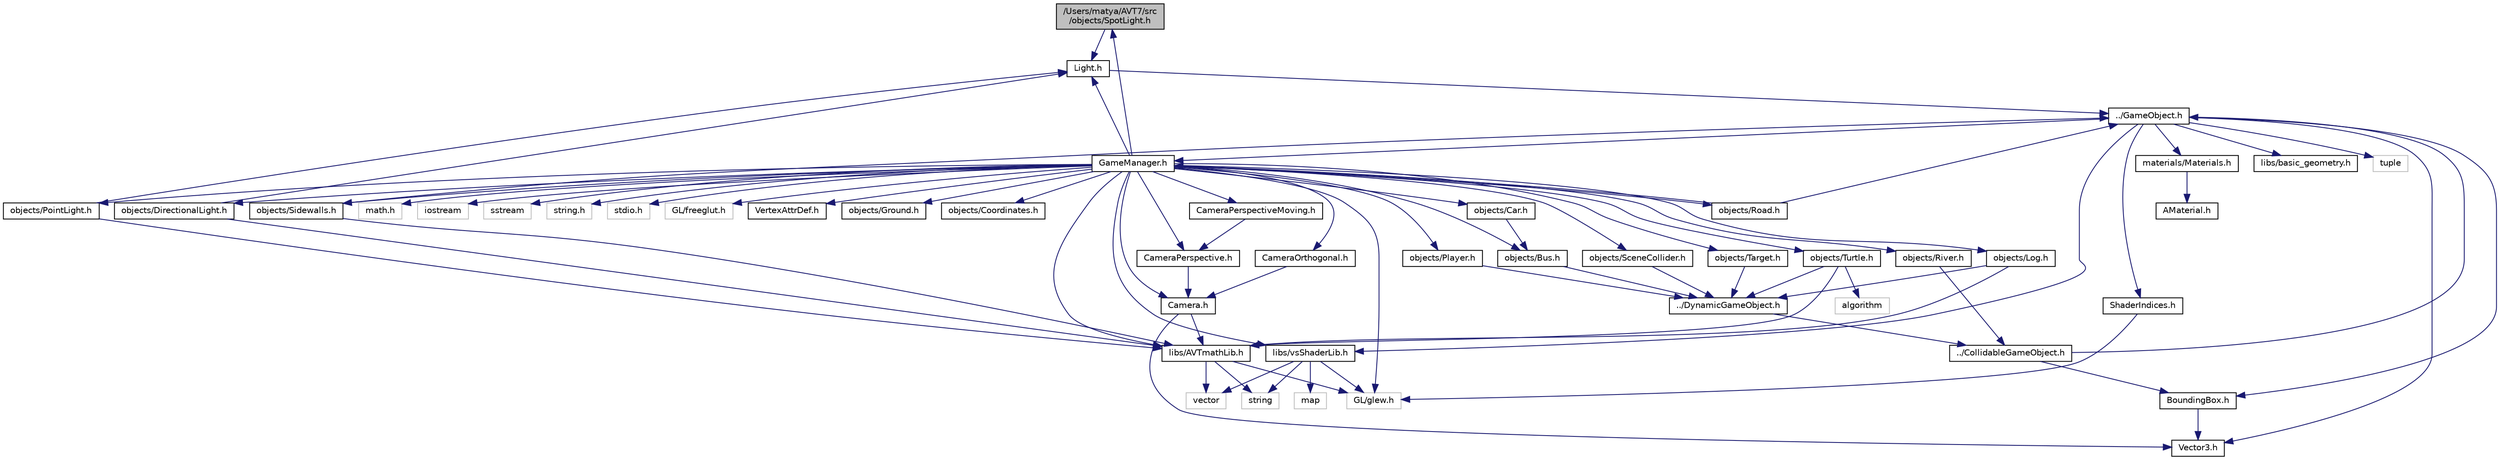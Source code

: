 digraph "/Users/matya/AVT7/src/objects/SpotLight.h"
{
  edge [fontname="Helvetica",fontsize="10",labelfontname="Helvetica",labelfontsize="10"];
  node [fontname="Helvetica",fontsize="10",shape=record];
  Node0 [label="/Users/matya/AVT7/src\l/objects/SpotLight.h",height=0.2,width=0.4,color="black", fillcolor="grey75", style="filled", fontcolor="black"];
  Node0 -> Node1 [color="midnightblue",fontsize="10",style="solid"];
  Node1 [label="Light.h",height=0.2,width=0.4,color="black", fillcolor="white", style="filled",URL="$_light_8h.html"];
  Node1 -> Node2 [color="midnightblue",fontsize="10",style="solid"];
  Node2 [label="../GameObject.h",height=0.2,width=0.4,color="black", fillcolor="white", style="filled",URL="$_game_object_8h.html"];
  Node2 -> Node3 [color="midnightblue",fontsize="10",style="solid"];
  Node3 [label="libs/basic_geometry.h",height=0.2,width=0.4,color="black", fillcolor="white", style="filled",URL="$basic__geometry_8h.html"];
  Node2 -> Node4 [color="midnightblue",fontsize="10",style="solid"];
  Node4 [label="tuple",height=0.2,width=0.4,color="grey75", fillcolor="white", style="filled"];
  Node2 -> Node5 [color="midnightblue",fontsize="10",style="solid"];
  Node5 [label="Vector3.h",height=0.2,width=0.4,color="black", fillcolor="white", style="filled",URL="$_vector3_8h.html"];
  Node2 -> Node6 [color="midnightblue",fontsize="10",style="solid"];
  Node6 [label="ShaderIndices.h",height=0.2,width=0.4,color="black", fillcolor="white", style="filled",URL="$_shader_indices_8h.html"];
  Node6 -> Node7 [color="midnightblue",fontsize="10",style="solid"];
  Node7 [label="GL/glew.h",height=0.2,width=0.4,color="grey75", fillcolor="white", style="filled"];
  Node2 -> Node8 [color="midnightblue",fontsize="10",style="solid"];
  Node8 [label="BoundingBox.h",height=0.2,width=0.4,color="black", fillcolor="white", style="filled",URL="$_bounding_box_8h.html"];
  Node8 -> Node5 [color="midnightblue",fontsize="10",style="solid"];
  Node2 -> Node9 [color="midnightblue",fontsize="10",style="solid"];
  Node9 [label="materials/Materials.h",height=0.2,width=0.4,color="black", fillcolor="white", style="filled",URL="$_materials_8h.html"];
  Node9 -> Node10 [color="midnightblue",fontsize="10",style="solid"];
  Node10 [label="AMaterial.h",height=0.2,width=0.4,color="black", fillcolor="white", style="filled",URL="$_a_material_8h.html"];
  Node2 -> Node11 [color="midnightblue",fontsize="10",style="solid"];
  Node11 [label="GameManager.h",height=0.2,width=0.4,color="black", fillcolor="white", style="filled",URL="$_game_manager_8h.html"];
  Node11 -> Node12 [color="midnightblue",fontsize="10",style="solid"];
  Node12 [label="math.h",height=0.2,width=0.4,color="grey75", fillcolor="white", style="filled"];
  Node11 -> Node13 [color="midnightblue",fontsize="10",style="solid"];
  Node13 [label="iostream",height=0.2,width=0.4,color="grey75", fillcolor="white", style="filled"];
  Node11 -> Node14 [color="midnightblue",fontsize="10",style="solid"];
  Node14 [label="sstream",height=0.2,width=0.4,color="grey75", fillcolor="white", style="filled"];
  Node11 -> Node15 [color="midnightblue",fontsize="10",style="solid"];
  Node15 [label="string.h",height=0.2,width=0.4,color="grey75", fillcolor="white", style="filled"];
  Node11 -> Node16 [color="midnightblue",fontsize="10",style="solid"];
  Node16 [label="stdio.h",height=0.2,width=0.4,color="grey75", fillcolor="white", style="filled"];
  Node11 -> Node7 [color="midnightblue",fontsize="10",style="solid"];
  Node11 -> Node17 [color="midnightblue",fontsize="10",style="solid"];
  Node17 [label="GL/freeglut.h",height=0.2,width=0.4,color="grey75", fillcolor="white", style="filled"];
  Node11 -> Node18 [color="midnightblue",fontsize="10",style="solid"];
  Node18 [label="libs/AVTmathLib.h",height=0.2,width=0.4,color="black", fillcolor="white", style="filled",URL="$_a_v_tmath_lib_8h.html"];
  Node18 -> Node19 [color="midnightblue",fontsize="10",style="solid"];
  Node19 [label="vector",height=0.2,width=0.4,color="grey75", fillcolor="white", style="filled"];
  Node18 -> Node20 [color="midnightblue",fontsize="10",style="solid"];
  Node20 [label="string",height=0.2,width=0.4,color="grey75", fillcolor="white", style="filled"];
  Node18 -> Node7 [color="midnightblue",fontsize="10",style="solid"];
  Node11 -> Node21 [color="midnightblue",fontsize="10",style="solid"];
  Node21 [label="VertexAttrDef.h",height=0.2,width=0.4,color="black", fillcolor="white", style="filled",URL="$_vertex_attr_def_8h.html"];
  Node11 -> Node22 [color="midnightblue",fontsize="10",style="solid"];
  Node22 [label="libs/vsShaderLib.h",height=0.2,width=0.4,color="black", fillcolor="white", style="filled",URL="$vs_shader_lib_8h.html"];
  Node22 -> Node20 [color="midnightblue",fontsize="10",style="solid"];
  Node22 -> Node19 [color="midnightblue",fontsize="10",style="solid"];
  Node22 -> Node23 [color="midnightblue",fontsize="10",style="solid"];
  Node23 [label="map",height=0.2,width=0.4,color="grey75", fillcolor="white", style="filled"];
  Node22 -> Node7 [color="midnightblue",fontsize="10",style="solid"];
  Node11 -> Node24 [color="midnightblue",fontsize="10",style="solid"];
  Node24 [label="Camera.h",height=0.2,width=0.4,color="black", fillcolor="white", style="filled",URL="$_camera_8h.html"];
  Node24 -> Node5 [color="midnightblue",fontsize="10",style="solid"];
  Node24 -> Node18 [color="midnightblue",fontsize="10",style="solid"];
  Node11 -> Node25 [color="midnightblue",fontsize="10",style="solid"];
  Node25 [label="CameraPerspective.h",height=0.2,width=0.4,color="black", fillcolor="white", style="filled",URL="$_camera_perspective_8h.html"];
  Node25 -> Node24 [color="midnightblue",fontsize="10",style="solid"];
  Node11 -> Node26 [color="midnightblue",fontsize="10",style="solid"];
  Node26 [label="CameraPerspectiveMoving.h",height=0.2,width=0.4,color="black", fillcolor="white", style="filled",URL="$_camera_perspective_moving_8h.html"];
  Node26 -> Node25 [color="midnightblue",fontsize="10",style="solid"];
  Node11 -> Node27 [color="midnightblue",fontsize="10",style="solid"];
  Node27 [label="CameraOrthogonal.h",height=0.2,width=0.4,color="black", fillcolor="white", style="filled",URL="$_camera_orthogonal_8h.html"];
  Node27 -> Node24 [color="midnightblue",fontsize="10",style="solid"];
  Node11 -> Node28 [color="midnightblue",fontsize="10",style="solid"];
  Node28 [label="objects/River.h",height=0.2,width=0.4,color="black", fillcolor="white", style="filled",URL="$_river_8h.html"];
  Node28 -> Node29 [color="midnightblue",fontsize="10",style="solid"];
  Node29 [label="../CollidableGameObject.h",height=0.2,width=0.4,color="black", fillcolor="white", style="filled",URL="$_collidable_game_object_8h.html"];
  Node29 -> Node2 [color="midnightblue",fontsize="10",style="solid"];
  Node29 -> Node8 [color="midnightblue",fontsize="10",style="solid"];
  Node11 -> Node30 [color="midnightblue",fontsize="10",style="solid"];
  Node30 [label="objects/Ground.h",height=0.2,width=0.4,color="black", fillcolor="white", style="filled",URL="$_ground_8h.html"];
  Node11 -> Node31 [color="midnightblue",fontsize="10",style="solid"];
  Node31 [label="objects/Player.h",height=0.2,width=0.4,color="black", fillcolor="white", style="filled",URL="$_player_8h.html"];
  Node31 -> Node32 [color="midnightblue",fontsize="10",style="solid"];
  Node32 [label="../DynamicGameObject.h",height=0.2,width=0.4,color="black", fillcolor="white", style="filled",URL="$_dynamic_game_object_8h.html"];
  Node32 -> Node29 [color="midnightblue",fontsize="10",style="solid"];
  Node11 -> Node33 [color="midnightblue",fontsize="10",style="solid"];
  Node33 [label="objects/Road.h",height=0.2,width=0.4,color="black", fillcolor="white", style="filled",URL="$_road_8h.html"];
  Node33 -> Node2 [color="midnightblue",fontsize="10",style="solid"];
  Node33 -> Node11 [color="midnightblue",fontsize="10",style="solid"];
  Node11 -> Node1 [color="midnightblue",fontsize="10",style="solid"];
  Node11 -> Node34 [color="midnightblue",fontsize="10",style="solid"];
  Node34 [label="objects/Bus.h",height=0.2,width=0.4,color="black", fillcolor="white", style="filled",URL="$_bus_8h.html"];
  Node34 -> Node32 [color="midnightblue",fontsize="10",style="solid"];
  Node11 -> Node35 [color="midnightblue",fontsize="10",style="solid"];
  Node35 [label="objects/Coordinates.h",height=0.2,width=0.4,color="black", fillcolor="white", style="filled",URL="$_coordinates_8h.html"];
  Node11 -> Node36 [color="midnightblue",fontsize="10",style="solid"];
  Node36 [label="objects/Log.h",height=0.2,width=0.4,color="black", fillcolor="white", style="filled",URL="$_log_8h.html"];
  Node36 -> Node32 [color="midnightblue",fontsize="10",style="solid"];
  Node36 -> Node18 [color="midnightblue",fontsize="10",style="solid"];
  Node11 -> Node37 [color="midnightblue",fontsize="10",style="solid"];
  Node37 [label="objects/Sidewalls.h",height=0.2,width=0.4,color="black", fillcolor="white", style="filled",URL="$_sidewalls_8h.html"];
  Node37 -> Node2 [color="midnightblue",fontsize="10",style="solid"];
  Node37 -> Node18 [color="midnightblue",fontsize="10",style="solid"];
  Node11 -> Node38 [color="midnightblue",fontsize="10",style="solid"];
  Node38 [label="objects/SceneCollider.h",height=0.2,width=0.4,color="black", fillcolor="white", style="filled",URL="$_scene_collider_8h.html"];
  Node38 -> Node32 [color="midnightblue",fontsize="10",style="solid"];
  Node11 -> Node39 [color="midnightblue",fontsize="10",style="solid"];
  Node39 [label="objects/Target.h",height=0.2,width=0.4,color="black", fillcolor="white", style="filled",URL="$_target_8h.html"];
  Node39 -> Node32 [color="midnightblue",fontsize="10",style="solid"];
  Node11 -> Node0 [color="midnightblue",fontsize="10",style="solid"];
  Node11 -> Node40 [color="midnightblue",fontsize="10",style="solid"];
  Node40 [label="objects/DirectionalLight.h",height=0.2,width=0.4,color="black", fillcolor="white", style="filled",URL="$_directional_light_8h.html"];
  Node40 -> Node1 [color="midnightblue",fontsize="10",style="solid"];
  Node40 -> Node18 [color="midnightblue",fontsize="10",style="solid"];
  Node11 -> Node41 [color="midnightblue",fontsize="10",style="solid"];
  Node41 [label="objects/PointLight.h",height=0.2,width=0.4,color="black", fillcolor="white", style="filled",URL="$_point_light_8h.html"];
  Node41 -> Node1 [color="midnightblue",fontsize="10",style="solid"];
  Node41 -> Node18 [color="midnightblue",fontsize="10",style="solid"];
  Node11 -> Node42 [color="midnightblue",fontsize="10",style="solid"];
  Node42 [label="objects/Car.h",height=0.2,width=0.4,color="black", fillcolor="white", style="filled",URL="$_car_8h.html"];
  Node42 -> Node34 [color="midnightblue",fontsize="10",style="solid"];
  Node11 -> Node43 [color="midnightblue",fontsize="10",style="solid"];
  Node43 [label="objects/Turtle.h",height=0.2,width=0.4,color="black", fillcolor="white", style="filled",URL="$_turtle_8h.html"];
  Node43 -> Node32 [color="midnightblue",fontsize="10",style="solid"];
  Node43 -> Node18 [color="midnightblue",fontsize="10",style="solid"];
  Node43 -> Node44 [color="midnightblue",fontsize="10",style="solid"];
  Node44 [label="algorithm",height=0.2,width=0.4,color="grey75", fillcolor="white", style="filled"];
  Node2 -> Node22 [color="midnightblue",fontsize="10",style="solid"];
}
